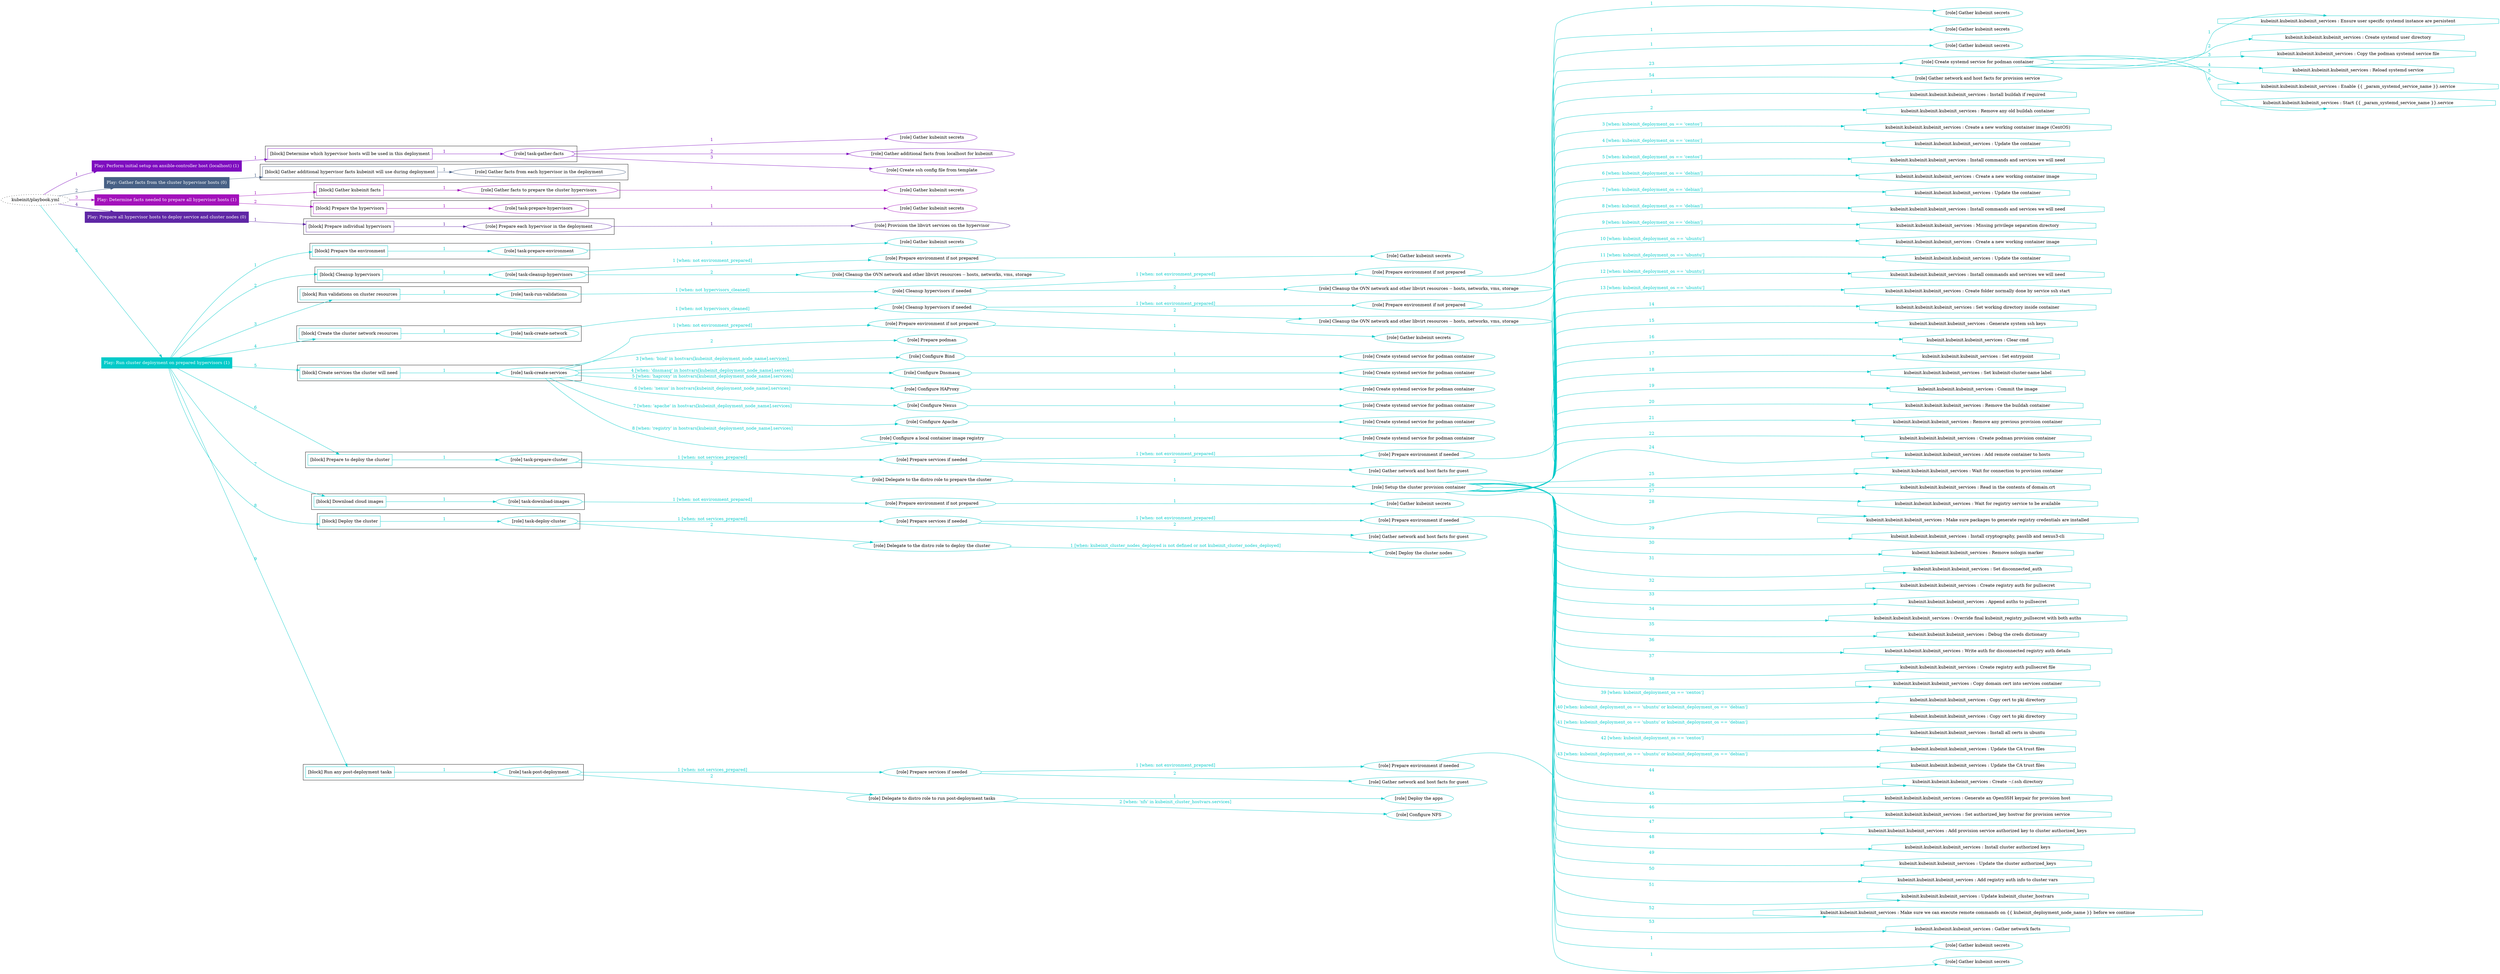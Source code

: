 digraph {
	graph [concentrate=true ordering=in rankdir=LR ratio=fill]
	edge [esep=5 sep=10]
	"kubeinit/playbook.yml" [URL="/home/runner/work/kubeinit/kubeinit/kubeinit/playbook.yml" id=playbook_90fb78b3 style=dotted]
	play_3649d105 [label="Play: Perform initial setup on ansible-controller host (localhost) (1)" URL="/home/runner/work/kubeinit/kubeinit/kubeinit/playbook.yml" color="#7e0dbf" fontcolor="#ffffff" id=play_3649d105 shape=box style=filled tooltip=localhost]
	"kubeinit/playbook.yml" -> play_3649d105 [label="1 " color="#7e0dbf" fontcolor="#7e0dbf" id=edge_e7030c19 labeltooltip="1 " tooltip="1 "]
	subgraph "Gather kubeinit secrets" {
		role_8a10104e [label="[role] Gather kubeinit secrets" URL="/home/runner/.ansible/collections/ansible_collections/kubeinit/kubeinit/roles/kubeinit_prepare/tasks/build_hypervisors_group.yml" color="#7e0dbf" id=role_8a10104e tooltip="Gather kubeinit secrets"]
	}
	subgraph "Gather additional facts from localhost for kubeinit" {
		role_277b6446 [label="[role] Gather additional facts from localhost for kubeinit" URL="/home/runner/.ansible/collections/ansible_collections/kubeinit/kubeinit/roles/kubeinit_prepare/tasks/build_hypervisors_group.yml" color="#7e0dbf" id=role_277b6446 tooltip="Gather additional facts from localhost for kubeinit"]
	}
	subgraph "Create ssh config file from template" {
		role_99007fe8 [label="[role] Create ssh config file from template" URL="/home/runner/.ansible/collections/ansible_collections/kubeinit/kubeinit/roles/kubeinit_prepare/tasks/build_hypervisors_group.yml" color="#7e0dbf" id=role_99007fe8 tooltip="Create ssh config file from template"]
	}
	subgraph "task-gather-facts" {
		role_95cd8266 [label="[role] task-gather-facts" URL="/home/runner/work/kubeinit/kubeinit/kubeinit/playbook.yml" color="#7e0dbf" id=role_95cd8266 tooltip="task-gather-facts"]
		role_95cd8266 -> role_8a10104e [label="1 " color="#7e0dbf" fontcolor="#7e0dbf" id=edge_5a3c3997 labeltooltip="1 " tooltip="1 "]
		role_95cd8266 -> role_277b6446 [label="2 " color="#7e0dbf" fontcolor="#7e0dbf" id=edge_e7888dae labeltooltip="2 " tooltip="2 "]
		role_95cd8266 -> role_99007fe8 [label="3 " color="#7e0dbf" fontcolor="#7e0dbf" id=edge_aa3a2840 labeltooltip="3 " tooltip="3 "]
	}
	subgraph "Play: Perform initial setup on ansible-controller host (localhost) (1)" {
		play_3649d105 -> block_3025d045 [label=1 color="#7e0dbf" fontcolor="#7e0dbf" id=edge_83aaa8a9 labeltooltip=1 tooltip=1]
		subgraph cluster_block_3025d045 {
			block_3025d045 [label="[block] Determine which hypervisor hosts will be used in this deployment" URL="/home/runner/work/kubeinit/kubeinit/kubeinit/playbook.yml" color="#7e0dbf" id=block_3025d045 labeltooltip="Determine which hypervisor hosts will be used in this deployment" shape=box tooltip="Determine which hypervisor hosts will be used in this deployment"]
			block_3025d045 -> role_95cd8266 [label="1 " color="#7e0dbf" fontcolor="#7e0dbf" id=edge_b9185b4f labeltooltip="1 " tooltip="1 "]
		}
	}
	play_c34e0f24 [label="Play: Gather facts from the cluster hypervisor hosts (0)" URL="/home/runner/work/kubeinit/kubeinit/kubeinit/playbook.yml" color="#476085" fontcolor="#ffffff" id=play_c34e0f24 shape=box style=filled tooltip="Play: Gather facts from the cluster hypervisor hosts (0)"]
	"kubeinit/playbook.yml" -> play_c34e0f24 [label="2 " color="#476085" fontcolor="#476085" id=edge_5f4293e2 labeltooltip="2 " tooltip="2 "]
	subgraph "Gather facts from each hypervisor in the deployment" {
		role_c035400a [label="[role] Gather facts from each hypervisor in the deployment" URL="/home/runner/work/kubeinit/kubeinit/kubeinit/playbook.yml" color="#476085" id=role_c035400a tooltip="Gather facts from each hypervisor in the deployment"]
	}
	subgraph "Play: Gather facts from the cluster hypervisor hosts (0)" {
		play_c34e0f24 -> block_6ae2e721 [label=1 color="#476085" fontcolor="#476085" id=edge_8fcc989b labeltooltip=1 tooltip=1]
		subgraph cluster_block_6ae2e721 {
			block_6ae2e721 [label="[block] Gather additional hypervisor facts kubeinit will use during deployment" URL="/home/runner/work/kubeinit/kubeinit/kubeinit/playbook.yml" color="#476085" id=block_6ae2e721 labeltooltip="Gather additional hypervisor facts kubeinit will use during deployment" shape=box tooltip="Gather additional hypervisor facts kubeinit will use during deployment"]
			block_6ae2e721 -> role_c035400a [label="1 " color="#476085" fontcolor="#476085" id=edge_c32ac1db labeltooltip="1 " tooltip="1 "]
		}
	}
	play_a36adfee [label="Play: Determine facts needed to prepare all hypervisor hosts (1)" URL="/home/runner/work/kubeinit/kubeinit/kubeinit/playbook.yml" color="#a311bb" fontcolor="#ffffff" id=play_a36adfee shape=box style=filled tooltip=localhost]
	"kubeinit/playbook.yml" -> play_a36adfee [label="3 " color="#a311bb" fontcolor="#a311bb" id=edge_a9e3eec8 labeltooltip="3 " tooltip="3 "]
	subgraph "Gather kubeinit secrets" {
		role_f60a88e9 [label="[role] Gather kubeinit secrets" URL="/home/runner/.ansible/collections/ansible_collections/kubeinit/kubeinit/roles/kubeinit_prepare/tasks/gather_kubeinit_facts.yml" color="#a311bb" id=role_f60a88e9 tooltip="Gather kubeinit secrets"]
	}
	subgraph "Gather facts to prepare the cluster hypervisors" {
		role_2d3c7ef1 [label="[role] Gather facts to prepare the cluster hypervisors" URL="/home/runner/work/kubeinit/kubeinit/kubeinit/playbook.yml" color="#a311bb" id=role_2d3c7ef1 tooltip="Gather facts to prepare the cluster hypervisors"]
		role_2d3c7ef1 -> role_f60a88e9 [label="1 " color="#a311bb" fontcolor="#a311bb" id=edge_a38a687a labeltooltip="1 " tooltip="1 "]
	}
	subgraph "Gather kubeinit secrets" {
		role_325b0fb3 [label="[role] Gather kubeinit secrets" URL="/home/runner/.ansible/collections/ansible_collections/kubeinit/kubeinit/roles/kubeinit_prepare/tasks/gather_kubeinit_facts.yml" color="#a311bb" id=role_325b0fb3 tooltip="Gather kubeinit secrets"]
	}
	subgraph "task-prepare-hypervisors" {
		role_57f52cba [label="[role] task-prepare-hypervisors" URL="/home/runner/work/kubeinit/kubeinit/kubeinit/playbook.yml" color="#a311bb" id=role_57f52cba tooltip="task-prepare-hypervisors"]
		role_57f52cba -> role_325b0fb3 [label="1 " color="#a311bb" fontcolor="#a311bb" id=edge_6c90884f labeltooltip="1 " tooltip="1 "]
	}
	subgraph "Play: Determine facts needed to prepare all hypervisor hosts (1)" {
		play_a36adfee -> block_9bb92f34 [label=1 color="#a311bb" fontcolor="#a311bb" id=edge_4e6b01e7 labeltooltip=1 tooltip=1]
		subgraph cluster_block_9bb92f34 {
			block_9bb92f34 [label="[block] Gather kubeinit facts" URL="/home/runner/work/kubeinit/kubeinit/kubeinit/playbook.yml" color="#a311bb" id=block_9bb92f34 labeltooltip="Gather kubeinit facts" shape=box tooltip="Gather kubeinit facts"]
			block_9bb92f34 -> role_2d3c7ef1 [label="1 " color="#a311bb" fontcolor="#a311bb" id=edge_e90da86e labeltooltip="1 " tooltip="1 "]
		}
		play_a36adfee -> block_c5136c2f [label=2 color="#a311bb" fontcolor="#a311bb" id=edge_20f03d7a labeltooltip=2 tooltip=2]
		subgraph cluster_block_c5136c2f {
			block_c5136c2f [label="[block] Prepare the hypervisors" URL="/home/runner/work/kubeinit/kubeinit/kubeinit/playbook.yml" color="#a311bb" id=block_c5136c2f labeltooltip="Prepare the hypervisors" shape=box tooltip="Prepare the hypervisors"]
			block_c5136c2f -> role_57f52cba [label="1 " color="#a311bb" fontcolor="#a311bb" id=edge_f16fb7ef labeltooltip="1 " tooltip="1 "]
		}
	}
	play_1863ac78 [label="Play: Prepare all hypervisor hosts to deploy service and cluster nodes (0)" URL="/home/runner/work/kubeinit/kubeinit/kubeinit/playbook.yml" color="#5f27a5" fontcolor="#ffffff" id=play_1863ac78 shape=box style=filled tooltip="Play: Prepare all hypervisor hosts to deploy service and cluster nodes (0)"]
	"kubeinit/playbook.yml" -> play_1863ac78 [label="4 " color="#5f27a5" fontcolor="#5f27a5" id=edge_974833e2 labeltooltip="4 " tooltip="4 "]
	subgraph "Provision the libvirt services on the hypervisor" {
		role_3b61cf70 [label="[role] Provision the libvirt services on the hypervisor" URL="/home/runner/.ansible/collections/ansible_collections/kubeinit/kubeinit/roles/kubeinit_prepare/tasks/prepare_hypervisor.yml" color="#5f27a5" id=role_3b61cf70 tooltip="Provision the libvirt services on the hypervisor"]
	}
	subgraph "Prepare each hypervisor in the deployment" {
		role_1c07a8f7 [label="[role] Prepare each hypervisor in the deployment" URL="/home/runner/work/kubeinit/kubeinit/kubeinit/playbook.yml" color="#5f27a5" id=role_1c07a8f7 tooltip="Prepare each hypervisor in the deployment"]
		role_1c07a8f7 -> role_3b61cf70 [label="1 " color="#5f27a5" fontcolor="#5f27a5" id=edge_952163bc labeltooltip="1 " tooltip="1 "]
	}
	subgraph "Play: Prepare all hypervisor hosts to deploy service and cluster nodes (0)" {
		play_1863ac78 -> block_bf8d3fbc [label=1 color="#5f27a5" fontcolor="#5f27a5" id=edge_8b311bab labeltooltip=1 tooltip=1]
		subgraph cluster_block_bf8d3fbc {
			block_bf8d3fbc [label="[block] Prepare individual hypervisors" URL="/home/runner/work/kubeinit/kubeinit/kubeinit/playbook.yml" color="#5f27a5" id=block_bf8d3fbc labeltooltip="Prepare individual hypervisors" shape=box tooltip="Prepare individual hypervisors"]
			block_bf8d3fbc -> role_1c07a8f7 [label="1 " color="#5f27a5" fontcolor="#5f27a5" id=edge_c239d1a5 labeltooltip="1 " tooltip="1 "]
		}
	}
	play_1decb071 [label="Play: Run cluster deployment on prepared hypervisors (1)" URL="/home/runner/work/kubeinit/kubeinit/kubeinit/playbook.yml" color="#02cac9" fontcolor="#ffffff" id=play_1decb071 shape=box style=filled tooltip=localhost]
	"kubeinit/playbook.yml" -> play_1decb071 [label="5 " color="#02cac9" fontcolor="#02cac9" id=edge_bca5f055 labeltooltip="5 " tooltip="5 "]
	subgraph "Gather kubeinit secrets" {
		role_86654aab [label="[role] Gather kubeinit secrets" URL="/home/runner/.ansible/collections/ansible_collections/kubeinit/kubeinit/roles/kubeinit_prepare/tasks/gather_kubeinit_facts.yml" color="#02cac9" id=role_86654aab tooltip="Gather kubeinit secrets"]
	}
	subgraph "task-prepare-environment" {
		role_81bea6ad [label="[role] task-prepare-environment" URL="/home/runner/work/kubeinit/kubeinit/kubeinit/playbook.yml" color="#02cac9" id=role_81bea6ad tooltip="task-prepare-environment"]
		role_81bea6ad -> role_86654aab [label="1 " color="#02cac9" fontcolor="#02cac9" id=edge_aca0c39b labeltooltip="1 " tooltip="1 "]
	}
	subgraph "Gather kubeinit secrets" {
		role_d75e27e4 [label="[role] Gather kubeinit secrets" URL="/home/runner/.ansible/collections/ansible_collections/kubeinit/kubeinit/roles/kubeinit_prepare/tasks/gather_kubeinit_facts.yml" color="#02cac9" id=role_d75e27e4 tooltip="Gather kubeinit secrets"]
	}
	subgraph "Prepare environment if not prepared" {
		role_ce3da4fb [label="[role] Prepare environment if not prepared" URL="/home/runner/.ansible/collections/ansible_collections/kubeinit/kubeinit/roles/kubeinit_prepare/tasks/cleanup_hypervisors.yml" color="#02cac9" id=role_ce3da4fb tooltip="Prepare environment if not prepared"]
		role_ce3da4fb -> role_d75e27e4 [label="1 " color="#02cac9" fontcolor="#02cac9" id=edge_2a4953e7 labeltooltip="1 " tooltip="1 "]
	}
	subgraph "Cleanup the OVN network and other libvirt resources -- hosts, networks, vms, storage" {
		role_65a0bc30 [label="[role] Cleanup the OVN network and other libvirt resources -- hosts, networks, vms, storage" URL="/home/runner/.ansible/collections/ansible_collections/kubeinit/kubeinit/roles/kubeinit_prepare/tasks/cleanup_hypervisors.yml" color="#02cac9" id=role_65a0bc30 tooltip="Cleanup the OVN network and other libvirt resources -- hosts, networks, vms, storage"]
	}
	subgraph "task-cleanup-hypervisors" {
		role_773702a4 [label="[role] task-cleanup-hypervisors" URL="/home/runner/work/kubeinit/kubeinit/kubeinit/playbook.yml" color="#02cac9" id=role_773702a4 tooltip="task-cleanup-hypervisors"]
		role_773702a4 -> role_ce3da4fb [label="1 [when: not environment_prepared]" color="#02cac9" fontcolor="#02cac9" id=edge_49c4ae09 labeltooltip="1 [when: not environment_prepared]" tooltip="1 [when: not environment_prepared]"]
		role_773702a4 -> role_65a0bc30 [label="2 " color="#02cac9" fontcolor="#02cac9" id=edge_8429fd5e labeltooltip="2 " tooltip="2 "]
	}
	subgraph "Gather kubeinit secrets" {
		role_b569bf2c [label="[role] Gather kubeinit secrets" URL="/home/runner/.ansible/collections/ansible_collections/kubeinit/kubeinit/roles/kubeinit_prepare/tasks/gather_kubeinit_facts.yml" color="#02cac9" id=role_b569bf2c tooltip="Gather kubeinit secrets"]
	}
	subgraph "Prepare environment if not prepared" {
		role_f3a78d11 [label="[role] Prepare environment if not prepared" URL="/home/runner/.ansible/collections/ansible_collections/kubeinit/kubeinit/roles/kubeinit_prepare/tasks/cleanup_hypervisors.yml" color="#02cac9" id=role_f3a78d11 tooltip="Prepare environment if not prepared"]
		role_f3a78d11 -> role_b569bf2c [label="1 " color="#02cac9" fontcolor="#02cac9" id=edge_f8f69f86 labeltooltip="1 " tooltip="1 "]
	}
	subgraph "Cleanup the OVN network and other libvirt resources -- hosts, networks, vms, storage" {
		role_bf4f1d5c [label="[role] Cleanup the OVN network and other libvirt resources -- hosts, networks, vms, storage" URL="/home/runner/.ansible/collections/ansible_collections/kubeinit/kubeinit/roles/kubeinit_prepare/tasks/cleanup_hypervisors.yml" color="#02cac9" id=role_bf4f1d5c tooltip="Cleanup the OVN network and other libvirt resources -- hosts, networks, vms, storage"]
	}
	subgraph "Cleanup hypervisors if needed" {
		role_fce9268f [label="[role] Cleanup hypervisors if needed" URL="/home/runner/.ansible/collections/ansible_collections/kubeinit/kubeinit/roles/kubeinit_validations/tasks/main.yml" color="#02cac9" id=role_fce9268f tooltip="Cleanup hypervisors if needed"]
		role_fce9268f -> role_f3a78d11 [label="1 [when: not environment_prepared]" color="#02cac9" fontcolor="#02cac9" id=edge_67f81092 labeltooltip="1 [when: not environment_prepared]" tooltip="1 [when: not environment_prepared]"]
		role_fce9268f -> role_bf4f1d5c [label="2 " color="#02cac9" fontcolor="#02cac9" id=edge_9bf87114 labeltooltip="2 " tooltip="2 "]
	}
	subgraph "task-run-validations" {
		role_7e0b35ab [label="[role] task-run-validations" URL="/home/runner/work/kubeinit/kubeinit/kubeinit/playbook.yml" color="#02cac9" id=role_7e0b35ab tooltip="task-run-validations"]
		role_7e0b35ab -> role_fce9268f [label="1 [when: not hypervisors_cleaned]" color="#02cac9" fontcolor="#02cac9" id=edge_a06edfa8 labeltooltip="1 [when: not hypervisors_cleaned]" tooltip="1 [when: not hypervisors_cleaned]"]
	}
	subgraph "Gather kubeinit secrets" {
		role_040f10a0 [label="[role] Gather kubeinit secrets" URL="/home/runner/.ansible/collections/ansible_collections/kubeinit/kubeinit/roles/kubeinit_prepare/tasks/gather_kubeinit_facts.yml" color="#02cac9" id=role_040f10a0 tooltip="Gather kubeinit secrets"]
	}
	subgraph "Prepare environment if not prepared" {
		role_08f05676 [label="[role] Prepare environment if not prepared" URL="/home/runner/.ansible/collections/ansible_collections/kubeinit/kubeinit/roles/kubeinit_prepare/tasks/cleanup_hypervisors.yml" color="#02cac9" id=role_08f05676 tooltip="Prepare environment if not prepared"]
		role_08f05676 -> role_040f10a0 [label="1 " color="#02cac9" fontcolor="#02cac9" id=edge_e59a5b23 labeltooltip="1 " tooltip="1 "]
	}
	subgraph "Cleanup the OVN network and other libvirt resources -- hosts, networks, vms, storage" {
		role_c9a2f39d [label="[role] Cleanup the OVN network and other libvirt resources -- hosts, networks, vms, storage" URL="/home/runner/.ansible/collections/ansible_collections/kubeinit/kubeinit/roles/kubeinit_prepare/tasks/cleanup_hypervisors.yml" color="#02cac9" id=role_c9a2f39d tooltip="Cleanup the OVN network and other libvirt resources -- hosts, networks, vms, storage"]
	}
	subgraph "Cleanup hypervisors if needed" {
		role_092034a5 [label="[role] Cleanup hypervisors if needed" URL="/home/runner/.ansible/collections/ansible_collections/kubeinit/kubeinit/roles/kubeinit_libvirt/tasks/create_network.yml" color="#02cac9" id=role_092034a5 tooltip="Cleanup hypervisors if needed"]
		role_092034a5 -> role_08f05676 [label="1 [when: not environment_prepared]" color="#02cac9" fontcolor="#02cac9" id=edge_3209e473 labeltooltip="1 [when: not environment_prepared]" tooltip="1 [when: not environment_prepared]"]
		role_092034a5 -> role_c9a2f39d [label="2 " color="#02cac9" fontcolor="#02cac9" id=edge_4d221b1a labeltooltip="2 " tooltip="2 "]
	}
	subgraph "task-create-network" {
		role_581ec796 [label="[role] task-create-network" URL="/home/runner/work/kubeinit/kubeinit/kubeinit/playbook.yml" color="#02cac9" id=role_581ec796 tooltip="task-create-network"]
		role_581ec796 -> role_092034a5 [label="1 [when: not hypervisors_cleaned]" color="#02cac9" fontcolor="#02cac9" id=edge_f425b14d labeltooltip="1 [when: not hypervisors_cleaned]" tooltip="1 [when: not hypervisors_cleaned]"]
	}
	subgraph "Gather kubeinit secrets" {
		role_ff37d352 [label="[role] Gather kubeinit secrets" URL="/home/runner/.ansible/collections/ansible_collections/kubeinit/kubeinit/roles/kubeinit_prepare/tasks/gather_kubeinit_facts.yml" color="#02cac9" id=role_ff37d352 tooltip="Gather kubeinit secrets"]
	}
	subgraph "Prepare environment if not prepared" {
		role_2c399c98 [label="[role] Prepare environment if not prepared" URL="/home/runner/.ansible/collections/ansible_collections/kubeinit/kubeinit/roles/kubeinit_services/tasks/main.yml" color="#02cac9" id=role_2c399c98 tooltip="Prepare environment if not prepared"]
		role_2c399c98 -> role_ff37d352 [label="1 " color="#02cac9" fontcolor="#02cac9" id=edge_b13aca0e labeltooltip="1 " tooltip="1 "]
	}
	subgraph "Prepare podman" {
		role_67fa6ecc [label="[role] Prepare podman" URL="/home/runner/.ansible/collections/ansible_collections/kubeinit/kubeinit/roles/kubeinit_services/tasks/00_create_service_pod.yml" color="#02cac9" id=role_67fa6ecc tooltip="Prepare podman"]
	}
	subgraph "Create systemd service for podman container" {
		role_d26c8fb5 [label="[role] Create systemd service for podman container" URL="/home/runner/.ansible/collections/ansible_collections/kubeinit/kubeinit/roles/kubeinit_bind/tasks/main.yml" color="#02cac9" id=role_d26c8fb5 tooltip="Create systemd service for podman container"]
	}
	subgraph "Configure Bind" {
		role_ed2d91ae [label="[role] Configure Bind" URL="/home/runner/.ansible/collections/ansible_collections/kubeinit/kubeinit/roles/kubeinit_services/tasks/start_services_containers.yml" color="#02cac9" id=role_ed2d91ae tooltip="Configure Bind"]
		role_ed2d91ae -> role_d26c8fb5 [label="1 " color="#02cac9" fontcolor="#02cac9" id=edge_dbf16bd4 labeltooltip="1 " tooltip="1 "]
	}
	subgraph "Create systemd service for podman container" {
		role_1052d5fa [label="[role] Create systemd service for podman container" URL="/home/runner/.ansible/collections/ansible_collections/kubeinit/kubeinit/roles/kubeinit_dnsmasq/tasks/main.yml" color="#02cac9" id=role_1052d5fa tooltip="Create systemd service for podman container"]
	}
	subgraph "Configure Dnsmasq" {
		role_dec2e5fd [label="[role] Configure Dnsmasq" URL="/home/runner/.ansible/collections/ansible_collections/kubeinit/kubeinit/roles/kubeinit_services/tasks/start_services_containers.yml" color="#02cac9" id=role_dec2e5fd tooltip="Configure Dnsmasq"]
		role_dec2e5fd -> role_1052d5fa [label="1 " color="#02cac9" fontcolor="#02cac9" id=edge_6c73eb32 labeltooltip="1 " tooltip="1 "]
	}
	subgraph "Create systemd service for podman container" {
		role_b3351113 [label="[role] Create systemd service for podman container" URL="/home/runner/.ansible/collections/ansible_collections/kubeinit/kubeinit/roles/kubeinit_haproxy/tasks/main.yml" color="#02cac9" id=role_b3351113 tooltip="Create systemd service for podman container"]
	}
	subgraph "Configure HAProxy" {
		role_295d7ec0 [label="[role] Configure HAProxy" URL="/home/runner/.ansible/collections/ansible_collections/kubeinit/kubeinit/roles/kubeinit_services/tasks/start_services_containers.yml" color="#02cac9" id=role_295d7ec0 tooltip="Configure HAProxy"]
		role_295d7ec0 -> role_b3351113 [label="1 " color="#02cac9" fontcolor="#02cac9" id=edge_a8f0e9e7 labeltooltip="1 " tooltip="1 "]
	}
	subgraph "Create systemd service for podman container" {
		role_21719ebe [label="[role] Create systemd service for podman container" URL="/home/runner/.ansible/collections/ansible_collections/kubeinit/kubeinit/roles/kubeinit_nexus/tasks/main.yml" color="#02cac9" id=role_21719ebe tooltip="Create systemd service for podman container"]
	}
	subgraph "Configure Nexus" {
		role_7d57e32b [label="[role] Configure Nexus" URL="/home/runner/.ansible/collections/ansible_collections/kubeinit/kubeinit/roles/kubeinit_services/tasks/start_services_containers.yml" color="#02cac9" id=role_7d57e32b tooltip="Configure Nexus"]
		role_7d57e32b -> role_21719ebe [label="1 " color="#02cac9" fontcolor="#02cac9" id=edge_b2374f3c labeltooltip="1 " tooltip="1 "]
	}
	subgraph "Create systemd service for podman container" {
		role_8b710533 [label="[role] Create systemd service for podman container" URL="/home/runner/.ansible/collections/ansible_collections/kubeinit/kubeinit/roles/kubeinit_apache/tasks/main.yml" color="#02cac9" id=role_8b710533 tooltip="Create systemd service for podman container"]
	}
	subgraph "Configure Apache" {
		role_9f82ff07 [label="[role] Configure Apache" URL="/home/runner/.ansible/collections/ansible_collections/kubeinit/kubeinit/roles/kubeinit_services/tasks/start_services_containers.yml" color="#02cac9" id=role_9f82ff07 tooltip="Configure Apache"]
		role_9f82ff07 -> role_8b710533 [label="1 " color="#02cac9" fontcolor="#02cac9" id=edge_7678fdd7 labeltooltip="1 " tooltip="1 "]
	}
	subgraph "Create systemd service for podman container" {
		role_42016df1 [label="[role] Create systemd service for podman container" URL="/home/runner/.ansible/collections/ansible_collections/kubeinit/kubeinit/roles/kubeinit_registry/tasks/main.yml" color="#02cac9" id=role_42016df1 tooltip="Create systemd service for podman container"]
	}
	subgraph "Configure a local container image registry" {
		role_227772c1 [label="[role] Configure a local container image registry" URL="/home/runner/.ansible/collections/ansible_collections/kubeinit/kubeinit/roles/kubeinit_services/tasks/start_services_containers.yml" color="#02cac9" id=role_227772c1 tooltip="Configure a local container image registry"]
		role_227772c1 -> role_42016df1 [label="1 " color="#02cac9" fontcolor="#02cac9" id=edge_52715d28 labeltooltip="1 " tooltip="1 "]
	}
	subgraph "task-create-services" {
		role_1044c9cc [label="[role] task-create-services" URL="/home/runner/work/kubeinit/kubeinit/kubeinit/playbook.yml" color="#02cac9" id=role_1044c9cc tooltip="task-create-services"]
		role_1044c9cc -> role_2c399c98 [label="1 [when: not environment_prepared]" color="#02cac9" fontcolor="#02cac9" id=edge_0054dd08 labeltooltip="1 [when: not environment_prepared]" tooltip="1 [when: not environment_prepared]"]
		role_1044c9cc -> role_67fa6ecc [label="2 " color="#02cac9" fontcolor="#02cac9" id=edge_5d6fa562 labeltooltip="2 " tooltip="2 "]
		role_1044c9cc -> role_ed2d91ae [label="3 [when: 'bind' in hostvars[kubeinit_deployment_node_name].services]" color="#02cac9" fontcolor="#02cac9" id=edge_e3531812 labeltooltip="3 [when: 'bind' in hostvars[kubeinit_deployment_node_name].services]" tooltip="3 [when: 'bind' in hostvars[kubeinit_deployment_node_name].services]"]
		role_1044c9cc -> role_dec2e5fd [label="4 [when: 'dnsmasq' in hostvars[kubeinit_deployment_node_name].services]" color="#02cac9" fontcolor="#02cac9" id=edge_da1e3d3a labeltooltip="4 [when: 'dnsmasq' in hostvars[kubeinit_deployment_node_name].services]" tooltip="4 [when: 'dnsmasq' in hostvars[kubeinit_deployment_node_name].services]"]
		role_1044c9cc -> role_295d7ec0 [label="5 [when: 'haproxy' in hostvars[kubeinit_deployment_node_name].services]" color="#02cac9" fontcolor="#02cac9" id=edge_0a76e759 labeltooltip="5 [when: 'haproxy' in hostvars[kubeinit_deployment_node_name].services]" tooltip="5 [when: 'haproxy' in hostvars[kubeinit_deployment_node_name].services]"]
		role_1044c9cc -> role_7d57e32b [label="6 [when: 'nexus' in hostvars[kubeinit_deployment_node_name].services]" color="#02cac9" fontcolor="#02cac9" id=edge_d1da4743 labeltooltip="6 [when: 'nexus' in hostvars[kubeinit_deployment_node_name].services]" tooltip="6 [when: 'nexus' in hostvars[kubeinit_deployment_node_name].services]"]
		role_1044c9cc -> role_9f82ff07 [label="7 [when: 'apache' in hostvars[kubeinit_deployment_node_name].services]" color="#02cac9" fontcolor="#02cac9" id=edge_136dc232 labeltooltip="7 [when: 'apache' in hostvars[kubeinit_deployment_node_name].services]" tooltip="7 [when: 'apache' in hostvars[kubeinit_deployment_node_name].services]"]
		role_1044c9cc -> role_227772c1 [label="8 [when: 'registry' in hostvars[kubeinit_deployment_node_name].services]" color="#02cac9" fontcolor="#02cac9" id=edge_760e80cb labeltooltip="8 [when: 'registry' in hostvars[kubeinit_deployment_node_name].services]" tooltip="8 [when: 'registry' in hostvars[kubeinit_deployment_node_name].services]"]
	}
	subgraph "Gather kubeinit secrets" {
		role_25947293 [label="[role] Gather kubeinit secrets" URL="/home/runner/.ansible/collections/ansible_collections/kubeinit/kubeinit/roles/kubeinit_prepare/tasks/gather_kubeinit_facts.yml" color="#02cac9" id=role_25947293 tooltip="Gather kubeinit secrets"]
	}
	subgraph "Prepare environment if needed" {
		role_70447bbe [label="[role] Prepare environment if needed" URL="/home/runner/.ansible/collections/ansible_collections/kubeinit/kubeinit/roles/kubeinit_services/tasks/prepare_services.yml" color="#02cac9" id=role_70447bbe tooltip="Prepare environment if needed"]
		role_70447bbe -> role_25947293 [label="1 " color="#02cac9" fontcolor="#02cac9" id=edge_141a2fee labeltooltip="1 " tooltip="1 "]
	}
	subgraph "Gather network and host facts for guest" {
		role_54e7d09a [label="[role] Gather network and host facts for guest" URL="/home/runner/.ansible/collections/ansible_collections/kubeinit/kubeinit/roles/kubeinit_services/tasks/prepare_services.yml" color="#02cac9" id=role_54e7d09a tooltip="Gather network and host facts for guest"]
	}
	subgraph "Prepare services if needed" {
		role_713fde3b [label="[role] Prepare services if needed" URL="/home/runner/.ansible/collections/ansible_collections/kubeinit/kubeinit/roles/kubeinit_prepare/tasks/prepare_cluster.yml" color="#02cac9" id=role_713fde3b tooltip="Prepare services if needed"]
		role_713fde3b -> role_70447bbe [label="1 [when: not environment_prepared]" color="#02cac9" fontcolor="#02cac9" id=edge_9f33002d labeltooltip="1 [when: not environment_prepared]" tooltip="1 [when: not environment_prepared]"]
		role_713fde3b -> role_54e7d09a [label="2 " color="#02cac9" fontcolor="#02cac9" id=edge_bf5d46c9 labeltooltip="2 " tooltip="2 "]
	}
	subgraph "Create systemd service for podman container" {
		role_a3d61a9a [label="[role] Create systemd service for podman container" URL="/home/runner/.ansible/collections/ansible_collections/kubeinit/kubeinit/roles/kubeinit_services/tasks/create_provision_container.yml" color="#02cac9" id=role_a3d61a9a tooltip="Create systemd service for podman container"]
		task_d550fa84 [label="kubeinit.kubeinit.kubeinit_services : Ensure user specific systemd instance are persistent" URL="/home/runner/.ansible/collections/ansible_collections/kubeinit/kubeinit/roles/kubeinit_services/tasks/create_managed_service.yml" color="#02cac9" id=task_d550fa84 shape=octagon tooltip="kubeinit.kubeinit.kubeinit_services : Ensure user specific systemd instance are persistent"]
		role_a3d61a9a -> task_d550fa84 [label="1 " color="#02cac9" fontcolor="#02cac9" id=edge_ae093755 labeltooltip="1 " tooltip="1 "]
		task_dc8405c0 [label="kubeinit.kubeinit.kubeinit_services : Create systemd user directory" URL="/home/runner/.ansible/collections/ansible_collections/kubeinit/kubeinit/roles/kubeinit_services/tasks/create_managed_service.yml" color="#02cac9" id=task_dc8405c0 shape=octagon tooltip="kubeinit.kubeinit.kubeinit_services : Create systemd user directory"]
		role_a3d61a9a -> task_dc8405c0 [label="2 " color="#02cac9" fontcolor="#02cac9" id=edge_7c1df4d9 labeltooltip="2 " tooltip="2 "]
		task_3b8a824f [label="kubeinit.kubeinit.kubeinit_services : Copy the podman systemd service file" URL="/home/runner/.ansible/collections/ansible_collections/kubeinit/kubeinit/roles/kubeinit_services/tasks/create_managed_service.yml" color="#02cac9" id=task_3b8a824f shape=octagon tooltip="kubeinit.kubeinit.kubeinit_services : Copy the podman systemd service file"]
		role_a3d61a9a -> task_3b8a824f [label="3 " color="#02cac9" fontcolor="#02cac9" id=edge_3f03dc62 labeltooltip="3 " tooltip="3 "]
		task_281ed2b9 [label="kubeinit.kubeinit.kubeinit_services : Reload systemd service" URL="/home/runner/.ansible/collections/ansible_collections/kubeinit/kubeinit/roles/kubeinit_services/tasks/create_managed_service.yml" color="#02cac9" id=task_281ed2b9 shape=octagon tooltip="kubeinit.kubeinit.kubeinit_services : Reload systemd service"]
		role_a3d61a9a -> task_281ed2b9 [label="4 " color="#02cac9" fontcolor="#02cac9" id=edge_214a2f01 labeltooltip="4 " tooltip="4 "]
		task_9c128826 [label="kubeinit.kubeinit.kubeinit_services : Enable {{ _param_systemd_service_name }}.service" URL="/home/runner/.ansible/collections/ansible_collections/kubeinit/kubeinit/roles/kubeinit_services/tasks/create_managed_service.yml" color="#02cac9" id=task_9c128826 shape=octagon tooltip="kubeinit.kubeinit.kubeinit_services : Enable {{ _param_systemd_service_name }}.service"]
		role_a3d61a9a -> task_9c128826 [label="5 " color="#02cac9" fontcolor="#02cac9" id=edge_8f4555c1 labeltooltip="5 " tooltip="5 "]
		task_63bf0e3b [label="kubeinit.kubeinit.kubeinit_services : Start {{ _param_systemd_service_name }}.service" URL="/home/runner/.ansible/collections/ansible_collections/kubeinit/kubeinit/roles/kubeinit_services/tasks/create_managed_service.yml" color="#02cac9" id=task_63bf0e3b shape=octagon tooltip="kubeinit.kubeinit.kubeinit_services : Start {{ _param_systemd_service_name }}.service"]
		role_a3d61a9a -> task_63bf0e3b [label="6 " color="#02cac9" fontcolor="#02cac9" id=edge_21ca7dc5 labeltooltip="6 " tooltip="6 "]
	}
	subgraph "Gather network and host facts for provision service" {
		role_f7681364 [label="[role] Gather network and host facts for provision service" URL="/home/runner/.ansible/collections/ansible_collections/kubeinit/kubeinit/roles/kubeinit_services/tasks/create_provision_container.yml" color="#02cac9" id=role_f7681364 tooltip="Gather network and host facts for provision service"]
	}
	subgraph "Setup the cluster provision container" {
		role_25c779cb [label="[role] Setup the cluster provision container" URL="/home/runner/.ansible/collections/ansible_collections/kubeinit/kubeinit/roles/kubeinit_cdk/tasks/prepare_cluster.yml" color="#02cac9" id=role_25c779cb tooltip="Setup the cluster provision container"]
		task_0913431f [label="kubeinit.kubeinit.kubeinit_services : Install buildah if required" URL="/home/runner/.ansible/collections/ansible_collections/kubeinit/kubeinit/roles/kubeinit_services/tasks/create_provision_container.yml" color="#02cac9" id=task_0913431f shape=octagon tooltip="kubeinit.kubeinit.kubeinit_services : Install buildah if required"]
		role_25c779cb -> task_0913431f [label="1 " color="#02cac9" fontcolor="#02cac9" id=edge_98086547 labeltooltip="1 " tooltip="1 "]
		task_b2595a8a [label="kubeinit.kubeinit.kubeinit_services : Remove any old buildah container" URL="/home/runner/.ansible/collections/ansible_collections/kubeinit/kubeinit/roles/kubeinit_services/tasks/create_provision_container.yml" color="#02cac9" id=task_b2595a8a shape=octagon tooltip="kubeinit.kubeinit.kubeinit_services : Remove any old buildah container"]
		role_25c779cb -> task_b2595a8a [label="2 " color="#02cac9" fontcolor="#02cac9" id=edge_a0c3dcf4 labeltooltip="2 " tooltip="2 "]
		task_c2472100 [label="kubeinit.kubeinit.kubeinit_services : Create a new working container image (CentOS)" URL="/home/runner/.ansible/collections/ansible_collections/kubeinit/kubeinit/roles/kubeinit_services/tasks/create_provision_container.yml" color="#02cac9" id=task_c2472100 shape=octagon tooltip="kubeinit.kubeinit.kubeinit_services : Create a new working container image (CentOS)"]
		role_25c779cb -> task_c2472100 [label="3 [when: kubeinit_deployment_os == 'centos']" color="#02cac9" fontcolor="#02cac9" id=edge_2c36929d labeltooltip="3 [when: kubeinit_deployment_os == 'centos']" tooltip="3 [when: kubeinit_deployment_os == 'centos']"]
		task_64c0a2e4 [label="kubeinit.kubeinit.kubeinit_services : Update the container" URL="/home/runner/.ansible/collections/ansible_collections/kubeinit/kubeinit/roles/kubeinit_services/tasks/create_provision_container.yml" color="#02cac9" id=task_64c0a2e4 shape=octagon tooltip="kubeinit.kubeinit.kubeinit_services : Update the container"]
		role_25c779cb -> task_64c0a2e4 [label="4 [when: kubeinit_deployment_os == 'centos']" color="#02cac9" fontcolor="#02cac9" id=edge_0e58b65b labeltooltip="4 [when: kubeinit_deployment_os == 'centos']" tooltip="4 [when: kubeinit_deployment_os == 'centos']"]
		task_3ae4c20f [label="kubeinit.kubeinit.kubeinit_services : Install commands and services we will need" URL="/home/runner/.ansible/collections/ansible_collections/kubeinit/kubeinit/roles/kubeinit_services/tasks/create_provision_container.yml" color="#02cac9" id=task_3ae4c20f shape=octagon tooltip="kubeinit.kubeinit.kubeinit_services : Install commands and services we will need"]
		role_25c779cb -> task_3ae4c20f [label="5 [when: kubeinit_deployment_os == 'centos']" color="#02cac9" fontcolor="#02cac9" id=edge_ad9b9da3 labeltooltip="5 [when: kubeinit_deployment_os == 'centos']" tooltip="5 [when: kubeinit_deployment_os == 'centos']"]
		task_dff03963 [label="kubeinit.kubeinit.kubeinit_services : Create a new working container image" URL="/home/runner/.ansible/collections/ansible_collections/kubeinit/kubeinit/roles/kubeinit_services/tasks/create_provision_container.yml" color="#02cac9" id=task_dff03963 shape=octagon tooltip="kubeinit.kubeinit.kubeinit_services : Create a new working container image"]
		role_25c779cb -> task_dff03963 [label="6 [when: kubeinit_deployment_os == 'debian']" color="#02cac9" fontcolor="#02cac9" id=edge_ac7172e3 labeltooltip="6 [when: kubeinit_deployment_os == 'debian']" tooltip="6 [when: kubeinit_deployment_os == 'debian']"]
		task_ba1563ce [label="kubeinit.kubeinit.kubeinit_services : Update the container" URL="/home/runner/.ansible/collections/ansible_collections/kubeinit/kubeinit/roles/kubeinit_services/tasks/create_provision_container.yml" color="#02cac9" id=task_ba1563ce shape=octagon tooltip="kubeinit.kubeinit.kubeinit_services : Update the container"]
		role_25c779cb -> task_ba1563ce [label="7 [when: kubeinit_deployment_os == 'debian']" color="#02cac9" fontcolor="#02cac9" id=edge_2b31ff2a labeltooltip="7 [when: kubeinit_deployment_os == 'debian']" tooltip="7 [when: kubeinit_deployment_os == 'debian']"]
		task_326ad722 [label="kubeinit.kubeinit.kubeinit_services : Install commands and services we will need" URL="/home/runner/.ansible/collections/ansible_collections/kubeinit/kubeinit/roles/kubeinit_services/tasks/create_provision_container.yml" color="#02cac9" id=task_326ad722 shape=octagon tooltip="kubeinit.kubeinit.kubeinit_services : Install commands and services we will need"]
		role_25c779cb -> task_326ad722 [label="8 [when: kubeinit_deployment_os == 'debian']" color="#02cac9" fontcolor="#02cac9" id=edge_826d03b9 labeltooltip="8 [when: kubeinit_deployment_os == 'debian']" tooltip="8 [when: kubeinit_deployment_os == 'debian']"]
		task_fc12cdf3 [label="kubeinit.kubeinit.kubeinit_services : Missing privilege separation directory" URL="/home/runner/.ansible/collections/ansible_collections/kubeinit/kubeinit/roles/kubeinit_services/tasks/create_provision_container.yml" color="#02cac9" id=task_fc12cdf3 shape=octagon tooltip="kubeinit.kubeinit.kubeinit_services : Missing privilege separation directory"]
		role_25c779cb -> task_fc12cdf3 [label="9 [when: kubeinit_deployment_os == 'debian']" color="#02cac9" fontcolor="#02cac9" id=edge_b76222a0 labeltooltip="9 [when: kubeinit_deployment_os == 'debian']" tooltip="9 [when: kubeinit_deployment_os == 'debian']"]
		task_7362ab3c [label="kubeinit.kubeinit.kubeinit_services : Create a new working container image" URL="/home/runner/.ansible/collections/ansible_collections/kubeinit/kubeinit/roles/kubeinit_services/tasks/create_provision_container.yml" color="#02cac9" id=task_7362ab3c shape=octagon tooltip="kubeinit.kubeinit.kubeinit_services : Create a new working container image"]
		role_25c779cb -> task_7362ab3c [label="10 [when: kubeinit_deployment_os == 'ubuntu']" color="#02cac9" fontcolor="#02cac9" id=edge_de847c53 labeltooltip="10 [when: kubeinit_deployment_os == 'ubuntu']" tooltip="10 [when: kubeinit_deployment_os == 'ubuntu']"]
		task_4b8ff433 [label="kubeinit.kubeinit.kubeinit_services : Update the container" URL="/home/runner/.ansible/collections/ansible_collections/kubeinit/kubeinit/roles/kubeinit_services/tasks/create_provision_container.yml" color="#02cac9" id=task_4b8ff433 shape=octagon tooltip="kubeinit.kubeinit.kubeinit_services : Update the container"]
		role_25c779cb -> task_4b8ff433 [label="11 [when: kubeinit_deployment_os == 'ubuntu']" color="#02cac9" fontcolor="#02cac9" id=edge_619750e6 labeltooltip="11 [when: kubeinit_deployment_os == 'ubuntu']" tooltip="11 [when: kubeinit_deployment_os == 'ubuntu']"]
		task_505962d1 [label="kubeinit.kubeinit.kubeinit_services : Install commands and services we will need" URL="/home/runner/.ansible/collections/ansible_collections/kubeinit/kubeinit/roles/kubeinit_services/tasks/create_provision_container.yml" color="#02cac9" id=task_505962d1 shape=octagon tooltip="kubeinit.kubeinit.kubeinit_services : Install commands and services we will need"]
		role_25c779cb -> task_505962d1 [label="12 [when: kubeinit_deployment_os == 'ubuntu']" color="#02cac9" fontcolor="#02cac9" id=edge_e9ffc7b4 labeltooltip="12 [when: kubeinit_deployment_os == 'ubuntu']" tooltip="12 [when: kubeinit_deployment_os == 'ubuntu']"]
		task_f6764538 [label="kubeinit.kubeinit.kubeinit_services : Create folder normally done by service ssh start" URL="/home/runner/.ansible/collections/ansible_collections/kubeinit/kubeinit/roles/kubeinit_services/tasks/create_provision_container.yml" color="#02cac9" id=task_f6764538 shape=octagon tooltip="kubeinit.kubeinit.kubeinit_services : Create folder normally done by service ssh start"]
		role_25c779cb -> task_f6764538 [label="13 [when: kubeinit_deployment_os == 'ubuntu']" color="#02cac9" fontcolor="#02cac9" id=edge_8fb2abbc labeltooltip="13 [when: kubeinit_deployment_os == 'ubuntu']" tooltip="13 [when: kubeinit_deployment_os == 'ubuntu']"]
		task_5551fc7e [label="kubeinit.kubeinit.kubeinit_services : Set working directory inside container" URL="/home/runner/.ansible/collections/ansible_collections/kubeinit/kubeinit/roles/kubeinit_services/tasks/create_provision_container.yml" color="#02cac9" id=task_5551fc7e shape=octagon tooltip="kubeinit.kubeinit.kubeinit_services : Set working directory inside container"]
		role_25c779cb -> task_5551fc7e [label="14 " color="#02cac9" fontcolor="#02cac9" id=edge_dd942e54 labeltooltip="14 " tooltip="14 "]
		task_7ac9ec90 [label="kubeinit.kubeinit.kubeinit_services : Generate system ssh keys" URL="/home/runner/.ansible/collections/ansible_collections/kubeinit/kubeinit/roles/kubeinit_services/tasks/create_provision_container.yml" color="#02cac9" id=task_7ac9ec90 shape=octagon tooltip="kubeinit.kubeinit.kubeinit_services : Generate system ssh keys"]
		role_25c779cb -> task_7ac9ec90 [label="15 " color="#02cac9" fontcolor="#02cac9" id=edge_6e2fd07e labeltooltip="15 " tooltip="15 "]
		task_9566360c [label="kubeinit.kubeinit.kubeinit_services : Clear cmd" URL="/home/runner/.ansible/collections/ansible_collections/kubeinit/kubeinit/roles/kubeinit_services/tasks/create_provision_container.yml" color="#02cac9" id=task_9566360c shape=octagon tooltip="kubeinit.kubeinit.kubeinit_services : Clear cmd"]
		role_25c779cb -> task_9566360c [label="16 " color="#02cac9" fontcolor="#02cac9" id=edge_61380ddd labeltooltip="16 " tooltip="16 "]
		task_411c945e [label="kubeinit.kubeinit.kubeinit_services : Set entrypoint" URL="/home/runner/.ansible/collections/ansible_collections/kubeinit/kubeinit/roles/kubeinit_services/tasks/create_provision_container.yml" color="#02cac9" id=task_411c945e shape=octagon tooltip="kubeinit.kubeinit.kubeinit_services : Set entrypoint"]
		role_25c779cb -> task_411c945e [label="17 " color="#02cac9" fontcolor="#02cac9" id=edge_50b55a54 labeltooltip="17 " tooltip="17 "]
		task_bd904b70 [label="kubeinit.kubeinit.kubeinit_services : Set kubeinit-cluster-name label" URL="/home/runner/.ansible/collections/ansible_collections/kubeinit/kubeinit/roles/kubeinit_services/tasks/create_provision_container.yml" color="#02cac9" id=task_bd904b70 shape=octagon tooltip="kubeinit.kubeinit.kubeinit_services : Set kubeinit-cluster-name label"]
		role_25c779cb -> task_bd904b70 [label="18 " color="#02cac9" fontcolor="#02cac9" id=edge_3852e0aa labeltooltip="18 " tooltip="18 "]
		task_015f65ea [label="kubeinit.kubeinit.kubeinit_services : Commit the image" URL="/home/runner/.ansible/collections/ansible_collections/kubeinit/kubeinit/roles/kubeinit_services/tasks/create_provision_container.yml" color="#02cac9" id=task_015f65ea shape=octagon tooltip="kubeinit.kubeinit.kubeinit_services : Commit the image"]
		role_25c779cb -> task_015f65ea [label="19 " color="#02cac9" fontcolor="#02cac9" id=edge_a04ffe4c labeltooltip="19 " tooltip="19 "]
		task_9832b7a3 [label="kubeinit.kubeinit.kubeinit_services : Remove the buildah container" URL="/home/runner/.ansible/collections/ansible_collections/kubeinit/kubeinit/roles/kubeinit_services/tasks/create_provision_container.yml" color="#02cac9" id=task_9832b7a3 shape=octagon tooltip="kubeinit.kubeinit.kubeinit_services : Remove the buildah container"]
		role_25c779cb -> task_9832b7a3 [label="20 " color="#02cac9" fontcolor="#02cac9" id=edge_12a16b31 labeltooltip="20 " tooltip="20 "]
		task_88c12644 [label="kubeinit.kubeinit.kubeinit_services : Remove any previous provision container" URL="/home/runner/.ansible/collections/ansible_collections/kubeinit/kubeinit/roles/kubeinit_services/tasks/create_provision_container.yml" color="#02cac9" id=task_88c12644 shape=octagon tooltip="kubeinit.kubeinit.kubeinit_services : Remove any previous provision container"]
		role_25c779cb -> task_88c12644 [label="21 " color="#02cac9" fontcolor="#02cac9" id=edge_8d401bf6 labeltooltip="21 " tooltip="21 "]
		task_d8219f71 [label="kubeinit.kubeinit.kubeinit_services : Create podman provision container" URL="/home/runner/.ansible/collections/ansible_collections/kubeinit/kubeinit/roles/kubeinit_services/tasks/create_provision_container.yml" color="#02cac9" id=task_d8219f71 shape=octagon tooltip="kubeinit.kubeinit.kubeinit_services : Create podman provision container"]
		role_25c779cb -> task_d8219f71 [label="22 " color="#02cac9" fontcolor="#02cac9" id=edge_9753458a labeltooltip="22 " tooltip="22 "]
		role_25c779cb -> role_a3d61a9a [label="23 " color="#02cac9" fontcolor="#02cac9" id=edge_5e3b898d labeltooltip="23 " tooltip="23 "]
		task_0e390adc [label="kubeinit.kubeinit.kubeinit_services : Add remote container to hosts" URL="/home/runner/.ansible/collections/ansible_collections/kubeinit/kubeinit/roles/kubeinit_services/tasks/create_provision_container.yml" color="#02cac9" id=task_0e390adc shape=octagon tooltip="kubeinit.kubeinit.kubeinit_services : Add remote container to hosts"]
		role_25c779cb -> task_0e390adc [label="24 " color="#02cac9" fontcolor="#02cac9" id=edge_49c7ebc0 labeltooltip="24 " tooltip="24 "]
		task_9c8f0c6b [label="kubeinit.kubeinit.kubeinit_services : Wait for connection to provision container" URL="/home/runner/.ansible/collections/ansible_collections/kubeinit/kubeinit/roles/kubeinit_services/tasks/create_provision_container.yml" color="#02cac9" id=task_9c8f0c6b shape=octagon tooltip="kubeinit.kubeinit.kubeinit_services : Wait for connection to provision container"]
		role_25c779cb -> task_9c8f0c6b [label="25 " color="#02cac9" fontcolor="#02cac9" id=edge_4fb266e0 labeltooltip="25 " tooltip="25 "]
		task_c6f9edd3 [label="kubeinit.kubeinit.kubeinit_services : Read in the contents of domain.crt" URL="/home/runner/.ansible/collections/ansible_collections/kubeinit/kubeinit/roles/kubeinit_services/tasks/create_provision_container.yml" color="#02cac9" id=task_c6f9edd3 shape=octagon tooltip="kubeinit.kubeinit.kubeinit_services : Read in the contents of domain.crt"]
		role_25c779cb -> task_c6f9edd3 [label="26 " color="#02cac9" fontcolor="#02cac9" id=edge_f94fe0e9 labeltooltip="26 " tooltip="26 "]
		task_50dceffc [label="kubeinit.kubeinit.kubeinit_services : Wait for registry service to be available" URL="/home/runner/.ansible/collections/ansible_collections/kubeinit/kubeinit/roles/kubeinit_services/tasks/create_provision_container.yml" color="#02cac9" id=task_50dceffc shape=octagon tooltip="kubeinit.kubeinit.kubeinit_services : Wait for registry service to be available"]
		role_25c779cb -> task_50dceffc [label="27 " color="#02cac9" fontcolor="#02cac9" id=edge_136454ed labeltooltip="27 " tooltip="27 "]
		task_9d6bffb4 [label="kubeinit.kubeinit.kubeinit_services : Make sure packages to generate registry credentials are installed" URL="/home/runner/.ansible/collections/ansible_collections/kubeinit/kubeinit/roles/kubeinit_services/tasks/create_provision_container.yml" color="#02cac9" id=task_9d6bffb4 shape=octagon tooltip="kubeinit.kubeinit.kubeinit_services : Make sure packages to generate registry credentials are installed"]
		role_25c779cb -> task_9d6bffb4 [label="28 " color="#02cac9" fontcolor="#02cac9" id=edge_2df1ce74 labeltooltip="28 " tooltip="28 "]
		task_27dc309b [label="kubeinit.kubeinit.kubeinit_services : Install cryptography, passlib and nexus3-cli" URL="/home/runner/.ansible/collections/ansible_collections/kubeinit/kubeinit/roles/kubeinit_services/tasks/create_provision_container.yml" color="#02cac9" id=task_27dc309b shape=octagon tooltip="kubeinit.kubeinit.kubeinit_services : Install cryptography, passlib and nexus3-cli"]
		role_25c779cb -> task_27dc309b [label="29 " color="#02cac9" fontcolor="#02cac9" id=edge_8881742b labeltooltip="29 " tooltip="29 "]
		task_009d1d4b [label="kubeinit.kubeinit.kubeinit_services : Remove nologin marker" URL="/home/runner/.ansible/collections/ansible_collections/kubeinit/kubeinit/roles/kubeinit_services/tasks/create_provision_container.yml" color="#02cac9" id=task_009d1d4b shape=octagon tooltip="kubeinit.kubeinit.kubeinit_services : Remove nologin marker"]
		role_25c779cb -> task_009d1d4b [label="30 " color="#02cac9" fontcolor="#02cac9" id=edge_49d35578 labeltooltip="30 " tooltip="30 "]
		task_8f01f813 [label="kubeinit.kubeinit.kubeinit_services : Set disconnected_auth" URL="/home/runner/.ansible/collections/ansible_collections/kubeinit/kubeinit/roles/kubeinit_services/tasks/create_provision_container.yml" color="#02cac9" id=task_8f01f813 shape=octagon tooltip="kubeinit.kubeinit.kubeinit_services : Set disconnected_auth"]
		role_25c779cb -> task_8f01f813 [label="31 " color="#02cac9" fontcolor="#02cac9" id=edge_5b8553e1 labeltooltip="31 " tooltip="31 "]
		task_780bc095 [label="kubeinit.kubeinit.kubeinit_services : Create registry auth for pullsecret" URL="/home/runner/.ansible/collections/ansible_collections/kubeinit/kubeinit/roles/kubeinit_services/tasks/create_provision_container.yml" color="#02cac9" id=task_780bc095 shape=octagon tooltip="kubeinit.kubeinit.kubeinit_services : Create registry auth for pullsecret"]
		role_25c779cb -> task_780bc095 [label="32 " color="#02cac9" fontcolor="#02cac9" id=edge_c235c88f labeltooltip="32 " tooltip="32 "]
		task_a804dce6 [label="kubeinit.kubeinit.kubeinit_services : Append auths to pullsecret" URL="/home/runner/.ansible/collections/ansible_collections/kubeinit/kubeinit/roles/kubeinit_services/tasks/create_provision_container.yml" color="#02cac9" id=task_a804dce6 shape=octagon tooltip="kubeinit.kubeinit.kubeinit_services : Append auths to pullsecret"]
		role_25c779cb -> task_a804dce6 [label="33 " color="#02cac9" fontcolor="#02cac9" id=edge_98053dc2 labeltooltip="33 " tooltip="33 "]
		task_b2a87782 [label="kubeinit.kubeinit.kubeinit_services : Override final kubeinit_registry_pullsecret with both auths" URL="/home/runner/.ansible/collections/ansible_collections/kubeinit/kubeinit/roles/kubeinit_services/tasks/create_provision_container.yml" color="#02cac9" id=task_b2a87782 shape=octagon tooltip="kubeinit.kubeinit.kubeinit_services : Override final kubeinit_registry_pullsecret with both auths"]
		role_25c779cb -> task_b2a87782 [label="34 " color="#02cac9" fontcolor="#02cac9" id=edge_05ae68eb labeltooltip="34 " tooltip="34 "]
		task_14df4528 [label="kubeinit.kubeinit.kubeinit_services : Debug the creds dictionary" URL="/home/runner/.ansible/collections/ansible_collections/kubeinit/kubeinit/roles/kubeinit_services/tasks/create_provision_container.yml" color="#02cac9" id=task_14df4528 shape=octagon tooltip="kubeinit.kubeinit.kubeinit_services : Debug the creds dictionary"]
		role_25c779cb -> task_14df4528 [label="35 " color="#02cac9" fontcolor="#02cac9" id=edge_8f6fb997 labeltooltip="35 " tooltip="35 "]
		task_833bbd9f [label="kubeinit.kubeinit.kubeinit_services : Write auth for disconnected registry auth details" URL="/home/runner/.ansible/collections/ansible_collections/kubeinit/kubeinit/roles/kubeinit_services/tasks/create_provision_container.yml" color="#02cac9" id=task_833bbd9f shape=octagon tooltip="kubeinit.kubeinit.kubeinit_services : Write auth for disconnected registry auth details"]
		role_25c779cb -> task_833bbd9f [label="36 " color="#02cac9" fontcolor="#02cac9" id=edge_9231010f labeltooltip="36 " tooltip="36 "]
		task_a7a60965 [label="kubeinit.kubeinit.kubeinit_services : Create registry auth pullsecret file" URL="/home/runner/.ansible/collections/ansible_collections/kubeinit/kubeinit/roles/kubeinit_services/tasks/create_provision_container.yml" color="#02cac9" id=task_a7a60965 shape=octagon tooltip="kubeinit.kubeinit.kubeinit_services : Create registry auth pullsecret file"]
		role_25c779cb -> task_a7a60965 [label="37 " color="#02cac9" fontcolor="#02cac9" id=edge_61418434 labeltooltip="37 " tooltip="37 "]
		task_0f8dee93 [label="kubeinit.kubeinit.kubeinit_services : Copy domain cert into services container" URL="/home/runner/.ansible/collections/ansible_collections/kubeinit/kubeinit/roles/kubeinit_services/tasks/create_provision_container.yml" color="#02cac9" id=task_0f8dee93 shape=octagon tooltip="kubeinit.kubeinit.kubeinit_services : Copy domain cert into services container"]
		role_25c779cb -> task_0f8dee93 [label="38 " color="#02cac9" fontcolor="#02cac9" id=edge_4b70ebd1 labeltooltip="38 " tooltip="38 "]
		task_c68b7d7c [label="kubeinit.kubeinit.kubeinit_services : Copy cert to pki directory" URL="/home/runner/.ansible/collections/ansible_collections/kubeinit/kubeinit/roles/kubeinit_services/tasks/create_provision_container.yml" color="#02cac9" id=task_c68b7d7c shape=octagon tooltip="kubeinit.kubeinit.kubeinit_services : Copy cert to pki directory"]
		role_25c779cb -> task_c68b7d7c [label="39 [when: kubeinit_deployment_os == 'centos']" color="#02cac9" fontcolor="#02cac9" id=edge_4af839b9 labeltooltip="39 [when: kubeinit_deployment_os == 'centos']" tooltip="39 [when: kubeinit_deployment_os == 'centos']"]
		task_cb7d6d5d [label="kubeinit.kubeinit.kubeinit_services : Copy cert to pki directory" URL="/home/runner/.ansible/collections/ansible_collections/kubeinit/kubeinit/roles/kubeinit_services/tasks/create_provision_container.yml" color="#02cac9" id=task_cb7d6d5d shape=octagon tooltip="kubeinit.kubeinit.kubeinit_services : Copy cert to pki directory"]
		role_25c779cb -> task_cb7d6d5d [label="40 [when: kubeinit_deployment_os == 'ubuntu' or kubeinit_deployment_os == 'debian']" color="#02cac9" fontcolor="#02cac9" id=edge_7142df57 labeltooltip="40 [when: kubeinit_deployment_os == 'ubuntu' or kubeinit_deployment_os == 'debian']" tooltip="40 [when: kubeinit_deployment_os == 'ubuntu' or kubeinit_deployment_os == 'debian']"]
		task_44b9154b [label="kubeinit.kubeinit.kubeinit_services : Install all certs in ubuntu" URL="/home/runner/.ansible/collections/ansible_collections/kubeinit/kubeinit/roles/kubeinit_services/tasks/create_provision_container.yml" color="#02cac9" id=task_44b9154b shape=octagon tooltip="kubeinit.kubeinit.kubeinit_services : Install all certs in ubuntu"]
		role_25c779cb -> task_44b9154b [label="41 [when: kubeinit_deployment_os == 'ubuntu' or kubeinit_deployment_os == 'debian']" color="#02cac9" fontcolor="#02cac9" id=edge_cb16925d labeltooltip="41 [when: kubeinit_deployment_os == 'ubuntu' or kubeinit_deployment_os == 'debian']" tooltip="41 [when: kubeinit_deployment_os == 'ubuntu' or kubeinit_deployment_os == 'debian']"]
		task_4c643b07 [label="kubeinit.kubeinit.kubeinit_services : Update the CA trust files" URL="/home/runner/.ansible/collections/ansible_collections/kubeinit/kubeinit/roles/kubeinit_services/tasks/create_provision_container.yml" color="#02cac9" id=task_4c643b07 shape=octagon tooltip="kubeinit.kubeinit.kubeinit_services : Update the CA trust files"]
		role_25c779cb -> task_4c643b07 [label="42 [when: kubeinit_deployment_os == 'centos']" color="#02cac9" fontcolor="#02cac9" id=edge_a68e9ffe labeltooltip="42 [when: kubeinit_deployment_os == 'centos']" tooltip="42 [when: kubeinit_deployment_os == 'centos']"]
		task_d08508f4 [label="kubeinit.kubeinit.kubeinit_services : Update the CA trust files" URL="/home/runner/.ansible/collections/ansible_collections/kubeinit/kubeinit/roles/kubeinit_services/tasks/create_provision_container.yml" color="#02cac9" id=task_d08508f4 shape=octagon tooltip="kubeinit.kubeinit.kubeinit_services : Update the CA trust files"]
		role_25c779cb -> task_d08508f4 [label="43 [when: kubeinit_deployment_os == 'ubuntu' or kubeinit_deployment_os == 'debian']" color="#02cac9" fontcolor="#02cac9" id=edge_29e84bfe labeltooltip="43 [when: kubeinit_deployment_os == 'ubuntu' or kubeinit_deployment_os == 'debian']" tooltip="43 [when: kubeinit_deployment_os == 'ubuntu' or kubeinit_deployment_os == 'debian']"]
		task_2b8dd61e [label="kubeinit.kubeinit.kubeinit_services : Create ~/.ssh directory" URL="/home/runner/.ansible/collections/ansible_collections/kubeinit/kubeinit/roles/kubeinit_services/tasks/create_provision_container.yml" color="#02cac9" id=task_2b8dd61e shape=octagon tooltip="kubeinit.kubeinit.kubeinit_services : Create ~/.ssh directory"]
		role_25c779cb -> task_2b8dd61e [label="44 " color="#02cac9" fontcolor="#02cac9" id=edge_322b91d1 labeltooltip="44 " tooltip="44 "]
		task_828ca1dd [label="kubeinit.kubeinit.kubeinit_services : Generate an OpenSSH keypair for provision host" URL="/home/runner/.ansible/collections/ansible_collections/kubeinit/kubeinit/roles/kubeinit_services/tasks/create_provision_container.yml" color="#02cac9" id=task_828ca1dd shape=octagon tooltip="kubeinit.kubeinit.kubeinit_services : Generate an OpenSSH keypair for provision host"]
		role_25c779cb -> task_828ca1dd [label="45 " color="#02cac9" fontcolor="#02cac9" id=edge_f36489bb labeltooltip="45 " tooltip="45 "]
		task_ccc7815d [label="kubeinit.kubeinit.kubeinit_services : Set authorized_key hostvar for provision service" URL="/home/runner/.ansible/collections/ansible_collections/kubeinit/kubeinit/roles/kubeinit_services/tasks/create_provision_container.yml" color="#02cac9" id=task_ccc7815d shape=octagon tooltip="kubeinit.kubeinit.kubeinit_services : Set authorized_key hostvar for provision service"]
		role_25c779cb -> task_ccc7815d [label="46 " color="#02cac9" fontcolor="#02cac9" id=edge_1108e02d labeltooltip="46 " tooltip="46 "]
		task_949bcb86 [label="kubeinit.kubeinit.kubeinit_services : Add provision service authorized key to cluster authorized_keys" URL="/home/runner/.ansible/collections/ansible_collections/kubeinit/kubeinit/roles/kubeinit_services/tasks/create_provision_container.yml" color="#02cac9" id=task_949bcb86 shape=octagon tooltip="kubeinit.kubeinit.kubeinit_services : Add provision service authorized key to cluster authorized_keys"]
		role_25c779cb -> task_949bcb86 [label="47 " color="#02cac9" fontcolor="#02cac9" id=edge_fdfe58ef labeltooltip="47 " tooltip="47 "]
		task_69d92851 [label="kubeinit.kubeinit.kubeinit_services : Install cluster authorized keys" URL="/home/runner/.ansible/collections/ansible_collections/kubeinit/kubeinit/roles/kubeinit_services/tasks/create_provision_container.yml" color="#02cac9" id=task_69d92851 shape=octagon tooltip="kubeinit.kubeinit.kubeinit_services : Install cluster authorized keys"]
		role_25c779cb -> task_69d92851 [label="48 " color="#02cac9" fontcolor="#02cac9" id=edge_ac6a6c08 labeltooltip="48 " tooltip="48 "]
		task_70f91a5b [label="kubeinit.kubeinit.kubeinit_services : Update the cluster authorized_keys" URL="/home/runner/.ansible/collections/ansible_collections/kubeinit/kubeinit/roles/kubeinit_services/tasks/create_provision_container.yml" color="#02cac9" id=task_70f91a5b shape=octagon tooltip="kubeinit.kubeinit.kubeinit_services : Update the cluster authorized_keys"]
		role_25c779cb -> task_70f91a5b [label="49 " color="#02cac9" fontcolor="#02cac9" id=edge_64ebc4a7 labeltooltip="49 " tooltip="49 "]
		task_34db2e59 [label="kubeinit.kubeinit.kubeinit_services : Add registry auth info to cluster vars" URL="/home/runner/.ansible/collections/ansible_collections/kubeinit/kubeinit/roles/kubeinit_services/tasks/create_provision_container.yml" color="#02cac9" id=task_34db2e59 shape=octagon tooltip="kubeinit.kubeinit.kubeinit_services : Add registry auth info to cluster vars"]
		role_25c779cb -> task_34db2e59 [label="50 " color="#02cac9" fontcolor="#02cac9" id=edge_2ffc69d6 labeltooltip="50 " tooltip="50 "]
		task_6bdf2109 [label="kubeinit.kubeinit.kubeinit_services : Update kubeinit_cluster_hostvars" URL="/home/runner/.ansible/collections/ansible_collections/kubeinit/kubeinit/roles/kubeinit_services/tasks/create_provision_container.yml" color="#02cac9" id=task_6bdf2109 shape=octagon tooltip="kubeinit.kubeinit.kubeinit_services : Update kubeinit_cluster_hostvars"]
		role_25c779cb -> task_6bdf2109 [label="51 " color="#02cac9" fontcolor="#02cac9" id=edge_fd212e39 labeltooltip="51 " tooltip="51 "]
		task_f3b15ac6 [label="kubeinit.kubeinit.kubeinit_services : Make sure we can execute remote commands on {{ kubeinit_deployment_node_name }} before we continue" URL="/home/runner/.ansible/collections/ansible_collections/kubeinit/kubeinit/roles/kubeinit_services/tasks/create_provision_container.yml" color="#02cac9" id=task_f3b15ac6 shape=octagon tooltip="kubeinit.kubeinit.kubeinit_services : Make sure we can execute remote commands on {{ kubeinit_deployment_node_name }} before we continue"]
		role_25c779cb -> task_f3b15ac6 [label="52 " color="#02cac9" fontcolor="#02cac9" id=edge_5a3c570c labeltooltip="52 " tooltip="52 "]
		task_fd9ad714 [label="kubeinit.kubeinit.kubeinit_services : Gather network facts" URL="/home/runner/.ansible/collections/ansible_collections/kubeinit/kubeinit/roles/kubeinit_services/tasks/create_provision_container.yml" color="#02cac9" id=task_fd9ad714 shape=octagon tooltip="kubeinit.kubeinit.kubeinit_services : Gather network facts"]
		role_25c779cb -> task_fd9ad714 [label="53 " color="#02cac9" fontcolor="#02cac9" id=edge_d07ef00c labeltooltip="53 " tooltip="53 "]
		role_25c779cb -> role_f7681364 [label="54 " color="#02cac9" fontcolor="#02cac9" id=edge_f078c06b labeltooltip="54 " tooltip="54 "]
	}
	subgraph "Delegate to the distro role to prepare the cluster" {
		role_5bd3d963 [label="[role] Delegate to the distro role to prepare the cluster" URL="/home/runner/.ansible/collections/ansible_collections/kubeinit/kubeinit/roles/kubeinit_prepare/tasks/prepare_cluster.yml" color="#02cac9" id=role_5bd3d963 tooltip="Delegate to the distro role to prepare the cluster"]
		role_5bd3d963 -> role_25c779cb [label="1 " color="#02cac9" fontcolor="#02cac9" id=edge_1259a360 labeltooltip="1 " tooltip="1 "]
	}
	subgraph "task-prepare-cluster" {
		role_1cb10526 [label="[role] task-prepare-cluster" URL="/home/runner/work/kubeinit/kubeinit/kubeinit/playbook.yml" color="#02cac9" id=role_1cb10526 tooltip="task-prepare-cluster"]
		role_1cb10526 -> role_713fde3b [label="1 [when: not services_prepared]" color="#02cac9" fontcolor="#02cac9" id=edge_3d8b422a labeltooltip="1 [when: not services_prepared]" tooltip="1 [when: not services_prepared]"]
		role_1cb10526 -> role_5bd3d963 [label="2 " color="#02cac9" fontcolor="#02cac9" id=edge_b78cf18d labeltooltip="2 " tooltip="2 "]
	}
	subgraph "Gather kubeinit secrets" {
		role_dfb53fb0 [label="[role] Gather kubeinit secrets" URL="/home/runner/.ansible/collections/ansible_collections/kubeinit/kubeinit/roles/kubeinit_prepare/tasks/gather_kubeinit_facts.yml" color="#02cac9" id=role_dfb53fb0 tooltip="Gather kubeinit secrets"]
	}
	subgraph "Prepare environment if not prepared" {
		role_6b1a12c3 [label="[role] Prepare environment if not prepared" URL="/home/runner/.ansible/collections/ansible_collections/kubeinit/kubeinit/roles/kubeinit_libvirt/tasks/download_cloud_images.yml" color="#02cac9" id=role_6b1a12c3 tooltip="Prepare environment if not prepared"]
		role_6b1a12c3 -> role_dfb53fb0 [label="1 " color="#02cac9" fontcolor="#02cac9" id=edge_5f483bf2 labeltooltip="1 " tooltip="1 "]
	}
	subgraph "task-download-images" {
		role_8dc103c4 [label="[role] task-download-images" URL="/home/runner/work/kubeinit/kubeinit/kubeinit/playbook.yml" color="#02cac9" id=role_8dc103c4 tooltip="task-download-images"]
		role_8dc103c4 -> role_6b1a12c3 [label="1 [when: not environment_prepared]" color="#02cac9" fontcolor="#02cac9" id=edge_64001a68 labeltooltip="1 [when: not environment_prepared]" tooltip="1 [when: not environment_prepared]"]
	}
	subgraph "Gather kubeinit secrets" {
		role_b79b258b [label="[role] Gather kubeinit secrets" URL="/home/runner/.ansible/collections/ansible_collections/kubeinit/kubeinit/roles/kubeinit_prepare/tasks/gather_kubeinit_facts.yml" color="#02cac9" id=role_b79b258b tooltip="Gather kubeinit secrets"]
	}
	subgraph "Prepare environment if needed" {
		role_83f32927 [label="[role] Prepare environment if needed" URL="/home/runner/.ansible/collections/ansible_collections/kubeinit/kubeinit/roles/kubeinit_services/tasks/prepare_services.yml" color="#02cac9" id=role_83f32927 tooltip="Prepare environment if needed"]
		role_83f32927 -> role_b79b258b [label="1 " color="#02cac9" fontcolor="#02cac9" id=edge_ebfbde6f labeltooltip="1 " tooltip="1 "]
	}
	subgraph "Gather network and host facts for guest" {
		role_b20437dc [label="[role] Gather network and host facts for guest" URL="/home/runner/.ansible/collections/ansible_collections/kubeinit/kubeinit/roles/kubeinit_services/tasks/prepare_services.yml" color="#02cac9" id=role_b20437dc tooltip="Gather network and host facts for guest"]
	}
	subgraph "Prepare services if needed" {
		role_51390dd1 [label="[role] Prepare services if needed" URL="/home/runner/.ansible/collections/ansible_collections/kubeinit/kubeinit/roles/kubeinit_prepare/tasks/deploy_cluster.yml" color="#02cac9" id=role_51390dd1 tooltip="Prepare services if needed"]
		role_51390dd1 -> role_83f32927 [label="1 [when: not environment_prepared]" color="#02cac9" fontcolor="#02cac9" id=edge_2fe79ca3 labeltooltip="1 [when: not environment_prepared]" tooltip="1 [when: not environment_prepared]"]
		role_51390dd1 -> role_b20437dc [label="2 " color="#02cac9" fontcolor="#02cac9" id=edge_d191b88e labeltooltip="2 " tooltip="2 "]
	}
	subgraph "Deploy the cluster nodes" {
		role_349d1e2c [label="[role] Deploy the cluster nodes" URL="/home/runner/.ansible/collections/ansible_collections/kubeinit/kubeinit/roles/kubeinit_cdk/tasks/main.yml" color="#02cac9" id=role_349d1e2c tooltip="Deploy the cluster nodes"]
	}
	subgraph "Delegate to the distro role to deploy the cluster" {
		role_1221a448 [label="[role] Delegate to the distro role to deploy the cluster" URL="/home/runner/.ansible/collections/ansible_collections/kubeinit/kubeinit/roles/kubeinit_prepare/tasks/deploy_cluster.yml" color="#02cac9" id=role_1221a448 tooltip="Delegate to the distro role to deploy the cluster"]
		role_1221a448 -> role_349d1e2c [label="1 [when: kubeinit_cluster_nodes_deployed is not defined or not kubeinit_cluster_nodes_deployed]" color="#02cac9" fontcolor="#02cac9" id=edge_d4249739 labeltooltip="1 [when: kubeinit_cluster_nodes_deployed is not defined or not kubeinit_cluster_nodes_deployed]" tooltip="1 [when: kubeinit_cluster_nodes_deployed is not defined or not kubeinit_cluster_nodes_deployed]"]
	}
	subgraph "task-deploy-cluster" {
		role_e51d1755 [label="[role] task-deploy-cluster" URL="/home/runner/work/kubeinit/kubeinit/kubeinit/playbook.yml" color="#02cac9" id=role_e51d1755 tooltip="task-deploy-cluster"]
		role_e51d1755 -> role_51390dd1 [label="1 [when: not services_prepared]" color="#02cac9" fontcolor="#02cac9" id=edge_8b707837 labeltooltip="1 [when: not services_prepared]" tooltip="1 [when: not services_prepared]"]
		role_e51d1755 -> role_1221a448 [label="2 " color="#02cac9" fontcolor="#02cac9" id=edge_f03cf820 labeltooltip="2 " tooltip="2 "]
	}
	subgraph "Gather kubeinit secrets" {
		role_8b3068f8 [label="[role] Gather kubeinit secrets" URL="/home/runner/.ansible/collections/ansible_collections/kubeinit/kubeinit/roles/kubeinit_prepare/tasks/gather_kubeinit_facts.yml" color="#02cac9" id=role_8b3068f8 tooltip="Gather kubeinit secrets"]
	}
	subgraph "Prepare environment if needed" {
		role_b2dcaa13 [label="[role] Prepare environment if needed" URL="/home/runner/.ansible/collections/ansible_collections/kubeinit/kubeinit/roles/kubeinit_services/tasks/prepare_services.yml" color="#02cac9" id=role_b2dcaa13 tooltip="Prepare environment if needed"]
		role_b2dcaa13 -> role_8b3068f8 [label="1 " color="#02cac9" fontcolor="#02cac9" id=edge_c5730c3b labeltooltip="1 " tooltip="1 "]
	}
	subgraph "Gather network and host facts for guest" {
		role_7b8640ee [label="[role] Gather network and host facts for guest" URL="/home/runner/.ansible/collections/ansible_collections/kubeinit/kubeinit/roles/kubeinit_services/tasks/prepare_services.yml" color="#02cac9" id=role_7b8640ee tooltip="Gather network and host facts for guest"]
	}
	subgraph "Prepare services if needed" {
		role_a3212c3f [label="[role] Prepare services if needed" URL="/home/runner/.ansible/collections/ansible_collections/kubeinit/kubeinit/roles/kubeinit_prepare/tasks/post_deployment.yml" color="#02cac9" id=role_a3212c3f tooltip="Prepare services if needed"]
		role_a3212c3f -> role_b2dcaa13 [label="1 [when: not environment_prepared]" color="#02cac9" fontcolor="#02cac9" id=edge_cf9d7007 labeltooltip="1 [when: not environment_prepared]" tooltip="1 [when: not environment_prepared]"]
		role_a3212c3f -> role_7b8640ee [label="2 " color="#02cac9" fontcolor="#02cac9" id=edge_9cc264d4 labeltooltip="2 " tooltip="2 "]
	}
	subgraph "Deploy the apps" {
		role_feaf1a13 [label="[role] Deploy the apps" URL="/home/runner/.ansible/collections/ansible_collections/kubeinit/kubeinit/roles/kubeinit_cdk/tasks/post_deployment_tasks.yml" color="#02cac9" id=role_feaf1a13 tooltip="Deploy the apps"]
	}
	subgraph "Configure NFS" {
		role_e1f46206 [label="[role] Configure NFS" URL="/home/runner/.ansible/collections/ansible_collections/kubeinit/kubeinit/roles/kubeinit_cdk/tasks/post_deployment_tasks.yml" color="#02cac9" id=role_e1f46206 tooltip="Configure NFS"]
	}
	subgraph "Delegate to distro role to run post-deployment tasks" {
		role_e5b81d85 [label="[role] Delegate to distro role to run post-deployment tasks" URL="/home/runner/.ansible/collections/ansible_collections/kubeinit/kubeinit/roles/kubeinit_prepare/tasks/post_deployment.yml" color="#02cac9" id=role_e5b81d85 tooltip="Delegate to distro role to run post-deployment tasks"]
		role_e5b81d85 -> role_feaf1a13 [label="1 " color="#02cac9" fontcolor="#02cac9" id=edge_11d7f72f labeltooltip="1 " tooltip="1 "]
		role_e5b81d85 -> role_e1f46206 [label="2 [when: 'nfs' in kubeinit_cluster_hostvars.services]" color="#02cac9" fontcolor="#02cac9" id=edge_a210bc05 labeltooltip="2 [when: 'nfs' in kubeinit_cluster_hostvars.services]" tooltip="2 [when: 'nfs' in kubeinit_cluster_hostvars.services]"]
	}
	subgraph "task-post-deployment" {
		role_db2b5839 [label="[role] task-post-deployment" URL="/home/runner/work/kubeinit/kubeinit/kubeinit/playbook.yml" color="#02cac9" id=role_db2b5839 tooltip="task-post-deployment"]
		role_db2b5839 -> role_a3212c3f [label="1 [when: not services_prepared]" color="#02cac9" fontcolor="#02cac9" id=edge_54b633da labeltooltip="1 [when: not services_prepared]" tooltip="1 [when: not services_prepared]"]
		role_db2b5839 -> role_e5b81d85 [label="2 " color="#02cac9" fontcolor="#02cac9" id=edge_8d05be00 labeltooltip="2 " tooltip="2 "]
	}
	subgraph "Play: Run cluster deployment on prepared hypervisors (1)" {
		play_1decb071 -> block_cdcb5473 [label=1 color="#02cac9" fontcolor="#02cac9" id=edge_1bab5446 labeltooltip=1 tooltip=1]
		subgraph cluster_block_cdcb5473 {
			block_cdcb5473 [label="[block] Prepare the environment" URL="/home/runner/work/kubeinit/kubeinit/kubeinit/playbook.yml" color="#02cac9" id=block_cdcb5473 labeltooltip="Prepare the environment" shape=box tooltip="Prepare the environment"]
			block_cdcb5473 -> role_81bea6ad [label="1 " color="#02cac9" fontcolor="#02cac9" id=edge_4a21eb5e labeltooltip="1 " tooltip="1 "]
		}
		play_1decb071 -> block_93abc1d3 [label=2 color="#02cac9" fontcolor="#02cac9" id=edge_0ae0616f labeltooltip=2 tooltip=2]
		subgraph cluster_block_93abc1d3 {
			block_93abc1d3 [label="[block] Cleanup hypervisors" URL="/home/runner/work/kubeinit/kubeinit/kubeinit/playbook.yml" color="#02cac9" id=block_93abc1d3 labeltooltip="Cleanup hypervisors" shape=box tooltip="Cleanup hypervisors"]
			block_93abc1d3 -> role_773702a4 [label="1 " color="#02cac9" fontcolor="#02cac9" id=edge_82166092 labeltooltip="1 " tooltip="1 "]
		}
		play_1decb071 -> block_908f1577 [label=3 color="#02cac9" fontcolor="#02cac9" id=edge_83c75296 labeltooltip=3 tooltip=3]
		subgraph cluster_block_908f1577 {
			block_908f1577 [label="[block] Run validations on cluster resources" URL="/home/runner/work/kubeinit/kubeinit/kubeinit/playbook.yml" color="#02cac9" id=block_908f1577 labeltooltip="Run validations on cluster resources" shape=box tooltip="Run validations on cluster resources"]
			block_908f1577 -> role_7e0b35ab [label="1 " color="#02cac9" fontcolor="#02cac9" id=edge_fc5f2398 labeltooltip="1 " tooltip="1 "]
		}
		play_1decb071 -> block_984a4945 [label=4 color="#02cac9" fontcolor="#02cac9" id=edge_276d6ed2 labeltooltip=4 tooltip=4]
		subgraph cluster_block_984a4945 {
			block_984a4945 [label="[block] Create the cluster network resources" URL="/home/runner/work/kubeinit/kubeinit/kubeinit/playbook.yml" color="#02cac9" id=block_984a4945 labeltooltip="Create the cluster network resources" shape=box tooltip="Create the cluster network resources"]
			block_984a4945 -> role_581ec796 [label="1 " color="#02cac9" fontcolor="#02cac9" id=edge_3760583f labeltooltip="1 " tooltip="1 "]
		}
		play_1decb071 -> block_c476a74c [label=5 color="#02cac9" fontcolor="#02cac9" id=edge_4dac0590 labeltooltip=5 tooltip=5]
		subgraph cluster_block_c476a74c {
			block_c476a74c [label="[block] Create services the cluster will need" URL="/home/runner/work/kubeinit/kubeinit/kubeinit/playbook.yml" color="#02cac9" id=block_c476a74c labeltooltip="Create services the cluster will need" shape=box tooltip="Create services the cluster will need"]
			block_c476a74c -> role_1044c9cc [label="1 " color="#02cac9" fontcolor="#02cac9" id=edge_256801ae labeltooltip="1 " tooltip="1 "]
		}
		play_1decb071 -> block_c2241490 [label=6 color="#02cac9" fontcolor="#02cac9" id=edge_c1276e81 labeltooltip=6 tooltip=6]
		subgraph cluster_block_c2241490 {
			block_c2241490 [label="[block] Prepare to deploy the cluster" URL="/home/runner/work/kubeinit/kubeinit/kubeinit/playbook.yml" color="#02cac9" id=block_c2241490 labeltooltip="Prepare to deploy the cluster" shape=box tooltip="Prepare to deploy the cluster"]
			block_c2241490 -> role_1cb10526 [label="1 " color="#02cac9" fontcolor="#02cac9" id=edge_205f5fe0 labeltooltip="1 " tooltip="1 "]
		}
		play_1decb071 -> block_9d5e8d2c [label=7 color="#02cac9" fontcolor="#02cac9" id=edge_a6ae01ed labeltooltip=7 tooltip=7]
		subgraph cluster_block_9d5e8d2c {
			block_9d5e8d2c [label="[block] Download cloud images" URL="/home/runner/work/kubeinit/kubeinit/kubeinit/playbook.yml" color="#02cac9" id=block_9d5e8d2c labeltooltip="Download cloud images" shape=box tooltip="Download cloud images"]
			block_9d5e8d2c -> role_8dc103c4 [label="1 " color="#02cac9" fontcolor="#02cac9" id=edge_0ec5b60f labeltooltip="1 " tooltip="1 "]
		}
		play_1decb071 -> block_7ce5c940 [label=8 color="#02cac9" fontcolor="#02cac9" id=edge_18d0a931 labeltooltip=8 tooltip=8]
		subgraph cluster_block_7ce5c940 {
			block_7ce5c940 [label="[block] Deploy the cluster" URL="/home/runner/work/kubeinit/kubeinit/kubeinit/playbook.yml" color="#02cac9" id=block_7ce5c940 labeltooltip="Deploy the cluster" shape=box tooltip="Deploy the cluster"]
			block_7ce5c940 -> role_e51d1755 [label="1 " color="#02cac9" fontcolor="#02cac9" id=edge_dfee7adb labeltooltip="1 " tooltip="1 "]
		}
		play_1decb071 -> block_a4d0d737 [label=9 color="#02cac9" fontcolor="#02cac9" id=edge_93325e35 labeltooltip=9 tooltip=9]
		subgraph cluster_block_a4d0d737 {
			block_a4d0d737 [label="[block] Run any post-deployment tasks" URL="/home/runner/work/kubeinit/kubeinit/kubeinit/playbook.yml" color="#02cac9" id=block_a4d0d737 labeltooltip="Run any post-deployment tasks" shape=box tooltip="Run any post-deployment tasks"]
			block_a4d0d737 -> role_db2b5839 [label="1 " color="#02cac9" fontcolor="#02cac9" id=edge_82c00139 labeltooltip="1 " tooltip="1 "]
		}
	}
}
